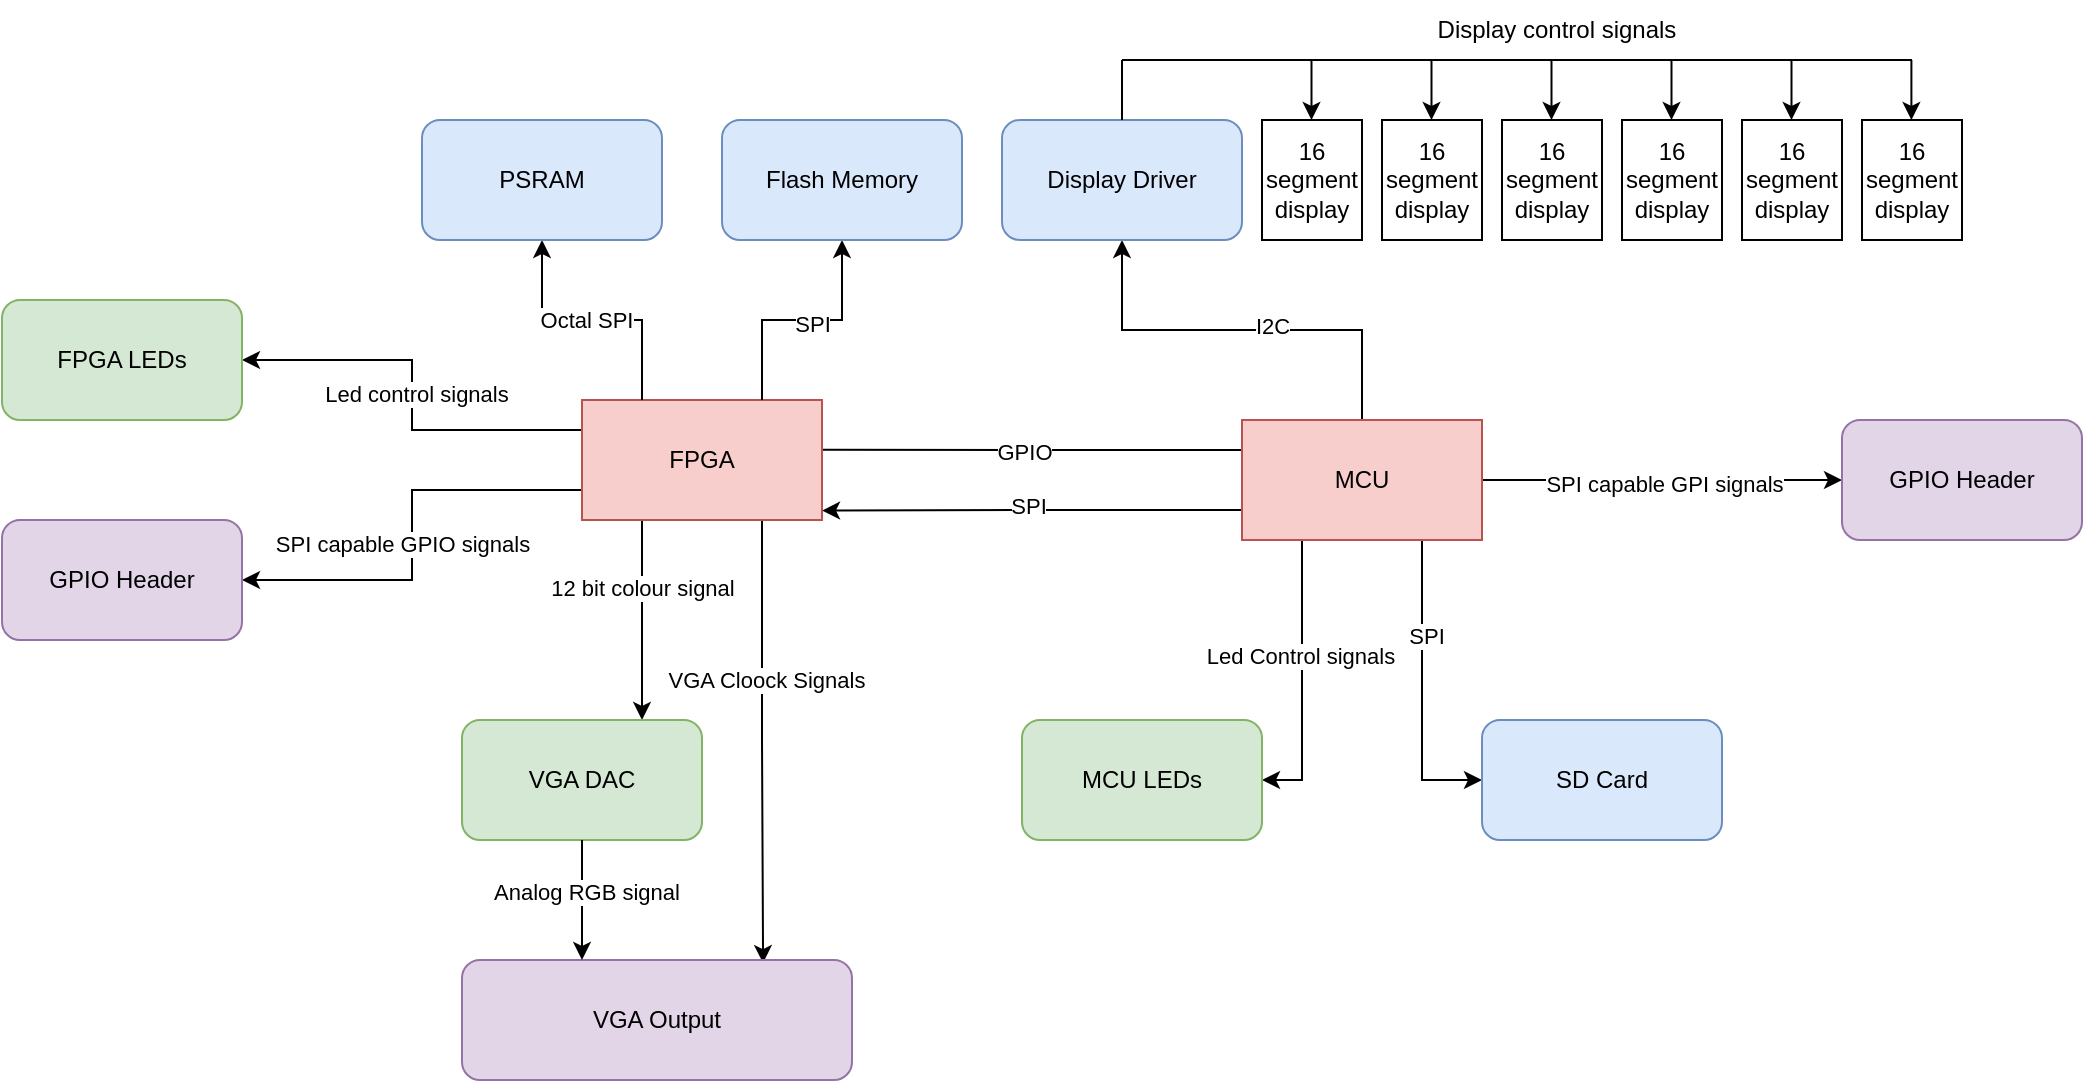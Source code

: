 <mxfile version="24.8.6">
  <diagram name="Page-1" id="dK4UOKXj8se_VW2nIS-f">
    <mxGraphModel dx="1665" dy="524" grid="1" gridSize="10" guides="1" tooltips="1" connect="1" arrows="1" fold="1" page="1" pageScale="1" pageWidth="850" pageHeight="1100" math="0" shadow="0">
      <root>
        <mxCell id="0" />
        <mxCell id="1" parent="0" />
        <mxCell id="7Yh6D1ucSm9buxZHoczs-38" style="edgeStyle=orthogonalEdgeStyle;rounded=0;orthogonalLoop=1;jettySize=auto;html=1;exitX=0;exitY=0.75;exitDx=0;exitDy=0;endArrow=classic;endFill=1;startArrow=none;startFill=0;" edge="1" parent="1" source="7Yh6D1ucSm9buxZHoczs-36">
          <mxGeometry relative="1" as="geometry">
            <mxPoint x="350" y="265.286" as="targetPoint" />
          </mxGeometry>
        </mxCell>
        <mxCell id="7Yh6D1ucSm9buxZHoczs-47" value="SPI" style="edgeLabel;html=1;align=center;verticalAlign=middle;resizable=0;points=[];" vertex="1" connectable="0" parent="7Yh6D1ucSm9buxZHoczs-38">
          <mxGeometry x="0.031" y="-3" relative="1" as="geometry">
            <mxPoint as="offset" />
          </mxGeometry>
        </mxCell>
        <mxCell id="7Yh6D1ucSm9buxZHoczs-48" style="edgeStyle=orthogonalEdgeStyle;rounded=0;orthogonalLoop=1;jettySize=auto;html=1;exitX=0;exitY=0.25;exitDx=0;exitDy=0;endArrow=none;endFill=0;" edge="1" parent="1" source="7Yh6D1ucSm9buxZHoczs-36">
          <mxGeometry relative="1" as="geometry">
            <mxPoint x="350" y="234.931" as="targetPoint" />
          </mxGeometry>
        </mxCell>
        <mxCell id="7Yh6D1ucSm9buxZHoczs-50" value="GPIO" style="edgeLabel;html=1;align=center;verticalAlign=middle;resizable=0;points=[];rotation=0;" vertex="1" connectable="0" parent="7Yh6D1ucSm9buxZHoczs-48">
          <mxGeometry x="0.051" relative="1" as="geometry">
            <mxPoint x="1" as="offset" />
          </mxGeometry>
        </mxCell>
        <mxCell id="7Yh6D1ucSm9buxZHoczs-52" style="edgeStyle=orthogonalEdgeStyle;rounded=0;orthogonalLoop=1;jettySize=auto;html=1;entryX=0;entryY=0.5;entryDx=0;entryDy=0;" edge="1" parent="1" source="7Yh6D1ucSm9buxZHoczs-36" target="7Yh6D1ucSm9buxZHoczs-51">
          <mxGeometry relative="1" as="geometry">
            <Array as="points">
              <mxPoint x="650" y="400" />
            </Array>
          </mxGeometry>
        </mxCell>
        <mxCell id="7Yh6D1ucSm9buxZHoczs-53" value="SPI" style="edgeLabel;html=1;align=center;verticalAlign=middle;resizable=0;points=[];" vertex="1" connectable="0" parent="7Yh6D1ucSm9buxZHoczs-52">
          <mxGeometry x="-0.366" y="2" relative="1" as="geometry">
            <mxPoint as="offset" />
          </mxGeometry>
        </mxCell>
        <mxCell id="7Yh6D1ucSm9buxZHoczs-55" style="edgeStyle=orthogonalEdgeStyle;rounded=0;orthogonalLoop=1;jettySize=auto;html=1;entryX=0.5;entryY=1;entryDx=0;entryDy=0;" edge="1" parent="1" source="7Yh6D1ucSm9buxZHoczs-36" target="7Yh6D1ucSm9buxZHoczs-54">
          <mxGeometry relative="1" as="geometry" />
        </mxCell>
        <mxCell id="7Yh6D1ucSm9buxZHoczs-56" value="&lt;div&gt;I2C&lt;/div&gt;" style="edgeLabel;html=1;align=center;verticalAlign=middle;resizable=0;points=[];" vertex="1" connectable="0" parent="7Yh6D1ucSm9buxZHoczs-55">
          <mxGeometry x="-0.137" y="-2" relative="1" as="geometry">
            <mxPoint as="offset" />
          </mxGeometry>
        </mxCell>
        <mxCell id="7Yh6D1ucSm9buxZHoczs-86" style="edgeStyle=orthogonalEdgeStyle;rounded=0;orthogonalLoop=1;jettySize=auto;html=1;entryX=0;entryY=0.5;entryDx=0;entryDy=0;" edge="1" parent="1" source="7Yh6D1ucSm9buxZHoczs-36" target="7Yh6D1ucSm9buxZHoczs-85">
          <mxGeometry relative="1" as="geometry" />
        </mxCell>
        <mxCell id="7Yh6D1ucSm9buxZHoczs-87" value="SPI capable GPI signals" style="edgeLabel;html=1;align=center;verticalAlign=middle;resizable=0;points=[];" vertex="1" connectable="0" parent="7Yh6D1ucSm9buxZHoczs-86">
          <mxGeometry x="0.005" y="-2" relative="1" as="geometry">
            <mxPoint as="offset" />
          </mxGeometry>
        </mxCell>
        <mxCell id="7Yh6D1ucSm9buxZHoczs-89" style="edgeStyle=orthogonalEdgeStyle;rounded=0;orthogonalLoop=1;jettySize=auto;html=1;exitX=0.25;exitY=1;exitDx=0;exitDy=0;entryX=1;entryY=0.5;entryDx=0;entryDy=0;" edge="1" parent="1" source="7Yh6D1ucSm9buxZHoczs-36" target="7Yh6D1ucSm9buxZHoczs-88">
          <mxGeometry relative="1" as="geometry" />
        </mxCell>
        <mxCell id="7Yh6D1ucSm9buxZHoczs-90" value="Led Control signals" style="edgeLabel;html=1;align=center;verticalAlign=middle;resizable=0;points=[];" vertex="1" connectable="0" parent="7Yh6D1ucSm9buxZHoczs-89">
          <mxGeometry x="-0.17" y="-1" relative="1" as="geometry">
            <mxPoint as="offset" />
          </mxGeometry>
        </mxCell>
        <mxCell id="7Yh6D1ucSm9buxZHoczs-36" value="MCU" style="rounded=0;whiteSpace=wrap;html=1;fillColor=#f8cecc;strokeColor=#b85450;" vertex="1" parent="1">
          <mxGeometry x="560" y="220" width="120" height="60" as="geometry" />
        </mxCell>
        <mxCell id="7Yh6D1ucSm9buxZHoczs-51" value="SD Card" style="rounded=1;whiteSpace=wrap;html=1;fillColor=#dae8fc;strokeColor=#6c8ebf;" vertex="1" parent="1">
          <mxGeometry x="680" y="370" width="120" height="60" as="geometry" />
        </mxCell>
        <mxCell id="7Yh6D1ucSm9buxZHoczs-54" value="&lt;div&gt;Display Driver&lt;br&gt;&lt;/div&gt;" style="rounded=1;whiteSpace=wrap;html=1;fillColor=#dae8fc;strokeColor=#6c8ebf;" vertex="1" parent="1">
          <mxGeometry x="440" y="70" width="120" height="60" as="geometry" />
        </mxCell>
        <mxCell id="7Yh6D1ucSm9buxZHoczs-21" style="edgeStyle=orthogonalEdgeStyle;rounded=0;orthogonalLoop=1;jettySize=auto;html=1;exitX=0.25;exitY=1;exitDx=0;exitDy=0;entryX=0.75;entryY=0;entryDx=0;entryDy=0;" edge="1" parent="1" source="7Yh6D1ucSm9buxZHoczs-1" target="7Yh6D1ucSm9buxZHoczs-19">
          <mxGeometry relative="1" as="geometry" />
        </mxCell>
        <mxCell id="7Yh6D1ucSm9buxZHoczs-44" value="12 bit colour signal" style="edgeLabel;html=1;align=center;verticalAlign=middle;resizable=0;points=[];" vertex="1" connectable="0" parent="7Yh6D1ucSm9buxZHoczs-21">
          <mxGeometry x="-0.329" relative="1" as="geometry">
            <mxPoint as="offset" />
          </mxGeometry>
        </mxCell>
        <mxCell id="7Yh6D1ucSm9buxZHoczs-23" style="edgeStyle=orthogonalEdgeStyle;rounded=0;orthogonalLoop=1;jettySize=auto;html=1;exitX=0.75;exitY=1;exitDx=0;exitDy=0;entryX=0.772;entryY=0.026;entryDx=0;entryDy=0;entryPerimeter=0;" edge="1" parent="1" source="7Yh6D1ucSm9buxZHoczs-1" target="7Yh6D1ucSm9buxZHoczs-20">
          <mxGeometry relative="1" as="geometry">
            <mxPoint x="320.176" y="480" as="targetPoint" />
          </mxGeometry>
        </mxCell>
        <mxCell id="7Yh6D1ucSm9buxZHoczs-43" value="&lt;div&gt;VGA Cloock Signals&lt;/div&gt;" style="edgeLabel;html=1;align=center;verticalAlign=middle;resizable=0;points=[];" vertex="1" connectable="0" parent="7Yh6D1ucSm9buxZHoczs-23">
          <mxGeometry x="-0.27" y="2" relative="1" as="geometry">
            <mxPoint y="-1" as="offset" />
          </mxGeometry>
        </mxCell>
        <mxCell id="7Yh6D1ucSm9buxZHoczs-58" style="edgeStyle=orthogonalEdgeStyle;rounded=0;orthogonalLoop=1;jettySize=auto;html=1;exitX=0;exitY=0.75;exitDx=0;exitDy=0;entryX=1;entryY=0.5;entryDx=0;entryDy=0;" edge="1" parent="1" source="7Yh6D1ucSm9buxZHoczs-1" target="7Yh6D1ucSm9buxZHoczs-57">
          <mxGeometry relative="1" as="geometry" />
        </mxCell>
        <mxCell id="7Yh6D1ucSm9buxZHoczs-59" value="SPI capable GPIO signals" style="edgeLabel;html=1;align=center;verticalAlign=middle;resizable=0;points=[];" vertex="1" connectable="0" parent="7Yh6D1ucSm9buxZHoczs-58">
          <mxGeometry x="0.039" y="1" relative="1" as="geometry">
            <mxPoint x="-6" as="offset" />
          </mxGeometry>
        </mxCell>
        <mxCell id="7Yh6D1ucSm9buxZHoczs-62" style="edgeStyle=orthogonalEdgeStyle;rounded=0;orthogonalLoop=1;jettySize=auto;html=1;exitX=0;exitY=0.25;exitDx=0;exitDy=0;entryX=1;entryY=0.5;entryDx=0;entryDy=0;" edge="1" parent="1" source="7Yh6D1ucSm9buxZHoczs-1" target="7Yh6D1ucSm9buxZHoczs-29">
          <mxGeometry relative="1" as="geometry" />
        </mxCell>
        <mxCell id="7Yh6D1ucSm9buxZHoczs-63" value="Led control signals" style="edgeLabel;html=1;align=center;verticalAlign=middle;resizable=0;points=[];" vertex="1" connectable="0" parent="7Yh6D1ucSm9buxZHoczs-62">
          <mxGeometry x="0.005" y="-2" relative="1" as="geometry">
            <mxPoint as="offset" />
          </mxGeometry>
        </mxCell>
        <mxCell id="7Yh6D1ucSm9buxZHoczs-1" value="FPGA" style="rounded=0;whiteSpace=wrap;html=1;fillColor=#f8cecc;strokeColor=#b85450;" vertex="1" parent="1">
          <mxGeometry x="230" y="210" width="120" height="60" as="geometry" />
        </mxCell>
        <mxCell id="7Yh6D1ucSm9buxZHoczs-8" style="edgeStyle=orthogonalEdgeStyle;rounded=0;orthogonalLoop=1;jettySize=auto;html=1;entryX=0.25;entryY=0;entryDx=0;entryDy=0;endArrow=none;endFill=0;startArrow=classic;startFill=1;" edge="1" parent="1" source="7Yh6D1ucSm9buxZHoczs-2" target="7Yh6D1ucSm9buxZHoczs-1">
          <mxGeometry relative="1" as="geometry" />
        </mxCell>
        <mxCell id="7Yh6D1ucSm9buxZHoczs-40" value="Octal SPI" style="edgeLabel;html=1;align=center;verticalAlign=middle;resizable=0;points=[];" vertex="1" connectable="0" parent="7Yh6D1ucSm9buxZHoczs-8">
          <mxGeometry x="0.372" y="-1" relative="1" as="geometry">
            <mxPoint x="-27" y="-1" as="offset" />
          </mxGeometry>
        </mxCell>
        <mxCell id="7Yh6D1ucSm9buxZHoczs-2" value="PSRAM" style="rounded=1;whiteSpace=wrap;html=1;fillColor=#dae8fc;strokeColor=#6c8ebf;" vertex="1" parent="1">
          <mxGeometry x="150" y="70" width="120" height="60" as="geometry" />
        </mxCell>
        <mxCell id="7Yh6D1ucSm9buxZHoczs-7" style="edgeStyle=orthogonalEdgeStyle;rounded=0;orthogonalLoop=1;jettySize=auto;html=1;entryX=0.75;entryY=0;entryDx=0;entryDy=0;endArrow=none;endFill=0;startArrow=classic;startFill=1;" edge="1" parent="1" source="7Yh6D1ucSm9buxZHoczs-3" target="7Yh6D1ucSm9buxZHoczs-1">
          <mxGeometry relative="1" as="geometry" />
        </mxCell>
        <mxCell id="7Yh6D1ucSm9buxZHoczs-41" value="SPI" style="edgeLabel;html=1;align=center;verticalAlign=middle;resizable=0;points=[];" vertex="1" connectable="0" parent="7Yh6D1ucSm9buxZHoczs-7">
          <mxGeometry x="-0.078" y="3" relative="1" as="geometry">
            <mxPoint y="-1" as="offset" />
          </mxGeometry>
        </mxCell>
        <mxCell id="7Yh6D1ucSm9buxZHoczs-3" value="Flash Memory" style="rounded=1;whiteSpace=wrap;html=1;fillColor=#dae8fc;strokeColor=#6c8ebf;" vertex="1" parent="1">
          <mxGeometry x="300" y="70" width="120" height="60" as="geometry" />
        </mxCell>
        <mxCell id="7Yh6D1ucSm9buxZHoczs-19" value="VGA DAC" style="rounded=1;whiteSpace=wrap;html=1;fillColor=#d5e8d4;strokeColor=#82b366;" vertex="1" parent="1">
          <mxGeometry x="170" y="370" width="120" height="60" as="geometry" />
        </mxCell>
        <mxCell id="7Yh6D1ucSm9buxZHoczs-20" value="VGA Output" style="rounded=1;whiteSpace=wrap;html=1;fillColor=#e1d5e7;strokeColor=#9673a6;" vertex="1" parent="1">
          <mxGeometry x="170" y="490" width="195" height="60" as="geometry" />
        </mxCell>
        <mxCell id="7Yh6D1ucSm9buxZHoczs-24" style="edgeStyle=orthogonalEdgeStyle;rounded=0;orthogonalLoop=1;jettySize=auto;html=1;exitX=0.5;exitY=1;exitDx=0;exitDy=0;" edge="1" parent="1" source="7Yh6D1ucSm9buxZHoczs-19">
          <mxGeometry relative="1" as="geometry">
            <mxPoint x="230" y="490" as="targetPoint" />
          </mxGeometry>
        </mxCell>
        <mxCell id="7Yh6D1ucSm9buxZHoczs-46" value="Analog RGB signal" style="edgeLabel;html=1;align=center;verticalAlign=middle;resizable=0;points=[];" vertex="1" connectable="0" parent="7Yh6D1ucSm9buxZHoczs-24">
          <mxGeometry x="-0.073" y="2" relative="1" as="geometry">
            <mxPoint y="-2" as="offset" />
          </mxGeometry>
        </mxCell>
        <mxCell id="7Yh6D1ucSm9buxZHoczs-29" value="FPGA LEDs" style="rounded=1;whiteSpace=wrap;html=1;fillColor=#d5e8d4;strokeColor=#82b366;" vertex="1" parent="1">
          <mxGeometry x="-60" y="160" width="120" height="60" as="geometry" />
        </mxCell>
        <mxCell id="7Yh6D1ucSm9buxZHoczs-57" value="GPIO Header" style="rounded=1;whiteSpace=wrap;html=1;fillColor=#e1d5e7;strokeColor=#9673a6;" vertex="1" parent="1">
          <mxGeometry x="-60" y="270" width="120" height="60" as="geometry" />
        </mxCell>
        <mxCell id="7Yh6D1ucSm9buxZHoczs-64" value="16 segment display" style="rounded=0;whiteSpace=wrap;html=1;" vertex="1" parent="1">
          <mxGeometry x="570" y="70" width="50" height="60" as="geometry" />
        </mxCell>
        <mxCell id="7Yh6D1ucSm9buxZHoczs-65" value="16 segment display" style="rounded=0;whiteSpace=wrap;html=1;" vertex="1" parent="1">
          <mxGeometry x="630" y="70" width="50" height="60" as="geometry" />
        </mxCell>
        <mxCell id="7Yh6D1ucSm9buxZHoczs-66" value="16 segment display" style="rounded=0;whiteSpace=wrap;html=1;" vertex="1" parent="1">
          <mxGeometry x="690" y="70" width="50" height="60" as="geometry" />
        </mxCell>
        <mxCell id="7Yh6D1ucSm9buxZHoczs-67" value="16 segment display" style="rounded=0;whiteSpace=wrap;html=1;" vertex="1" parent="1">
          <mxGeometry x="750" y="70" width="50" height="60" as="geometry" />
        </mxCell>
        <mxCell id="7Yh6D1ucSm9buxZHoczs-68" value="16 segment display" style="rounded=0;whiteSpace=wrap;html=1;" vertex="1" parent="1">
          <mxGeometry x="810" y="70" width="50" height="60" as="geometry" />
        </mxCell>
        <mxCell id="7Yh6D1ucSm9buxZHoczs-69" value="16 segment display" style="rounded=0;whiteSpace=wrap;html=1;" vertex="1" parent="1">
          <mxGeometry x="870" y="70" width="50" height="60" as="geometry" />
        </mxCell>
        <mxCell id="7Yh6D1ucSm9buxZHoczs-75" value="" style="endArrow=none;html=1;rounded=0;targetPerimeterSpacing=63;endSize=17;" edge="1" parent="1">
          <mxGeometry width="50" height="50" relative="1" as="geometry">
            <mxPoint x="500" y="40" as="sourcePoint" />
            <mxPoint x="895" y="40" as="targetPoint" />
          </mxGeometry>
        </mxCell>
        <mxCell id="7Yh6D1ucSm9buxZHoczs-76" value="" style="endArrow=none;html=1;rounded=0;" edge="1" parent="1">
          <mxGeometry width="50" height="50" relative="1" as="geometry">
            <mxPoint x="500" y="70" as="sourcePoint" />
            <mxPoint x="500" y="40" as="targetPoint" />
          </mxGeometry>
        </mxCell>
        <mxCell id="7Yh6D1ucSm9buxZHoczs-77" value="" style="endArrow=classic;html=1;rounded=0;" edge="1" parent="1">
          <mxGeometry width="50" height="50" relative="1" as="geometry">
            <mxPoint x="894.7" y="40" as="sourcePoint" />
            <mxPoint x="894.7" y="70" as="targetPoint" />
          </mxGeometry>
        </mxCell>
        <mxCell id="7Yh6D1ucSm9buxZHoczs-79" value="" style="endArrow=classic;html=1;rounded=0;" edge="1" parent="1">
          <mxGeometry width="50" height="50" relative="1" as="geometry">
            <mxPoint x="834.75" y="40" as="sourcePoint" />
            <mxPoint x="834.75" y="70" as="targetPoint" />
          </mxGeometry>
        </mxCell>
        <mxCell id="7Yh6D1ucSm9buxZHoczs-80" value="" style="endArrow=classic;html=1;rounded=0;" edge="1" parent="1">
          <mxGeometry width="50" height="50" relative="1" as="geometry">
            <mxPoint x="774.75" y="40" as="sourcePoint" />
            <mxPoint x="774.75" y="70" as="targetPoint" />
          </mxGeometry>
        </mxCell>
        <mxCell id="7Yh6D1ucSm9buxZHoczs-81" value="" style="endArrow=classic;html=1;rounded=0;" edge="1" parent="1">
          <mxGeometry width="50" height="50" relative="1" as="geometry">
            <mxPoint x="714.75" y="40" as="sourcePoint" />
            <mxPoint x="714.75" y="70" as="targetPoint" />
          </mxGeometry>
        </mxCell>
        <mxCell id="7Yh6D1ucSm9buxZHoczs-82" value="" style="endArrow=classic;html=1;rounded=0;" edge="1" parent="1">
          <mxGeometry width="50" height="50" relative="1" as="geometry">
            <mxPoint x="654.75" y="40" as="sourcePoint" />
            <mxPoint x="654.75" y="70" as="targetPoint" />
          </mxGeometry>
        </mxCell>
        <mxCell id="7Yh6D1ucSm9buxZHoczs-83" value="" style="endArrow=classic;html=1;rounded=0;" edge="1" parent="1">
          <mxGeometry width="50" height="50" relative="1" as="geometry">
            <mxPoint x="594.75" y="40" as="sourcePoint" />
            <mxPoint x="594.75" y="70" as="targetPoint" />
          </mxGeometry>
        </mxCell>
        <mxCell id="7Yh6D1ucSm9buxZHoczs-84" value="Display control signals" style="text;html=1;align=center;verticalAlign=middle;whiteSpace=wrap;rounded=0;" vertex="1" parent="1">
          <mxGeometry x="635" y="10" width="165" height="30" as="geometry" />
        </mxCell>
        <mxCell id="7Yh6D1ucSm9buxZHoczs-85" value="GPIO Header" style="rounded=1;whiteSpace=wrap;html=1;fillColor=#e1d5e7;strokeColor=#9673a6;" vertex="1" parent="1">
          <mxGeometry x="860" y="220" width="120" height="60" as="geometry" />
        </mxCell>
        <mxCell id="7Yh6D1ucSm9buxZHoczs-88" value="MCU LEDs" style="rounded=1;whiteSpace=wrap;html=1;fillColor=#d5e8d4;strokeColor=#82b366;" vertex="1" parent="1">
          <mxGeometry x="450" y="370" width="120" height="60" as="geometry" />
        </mxCell>
      </root>
    </mxGraphModel>
  </diagram>
</mxfile>
